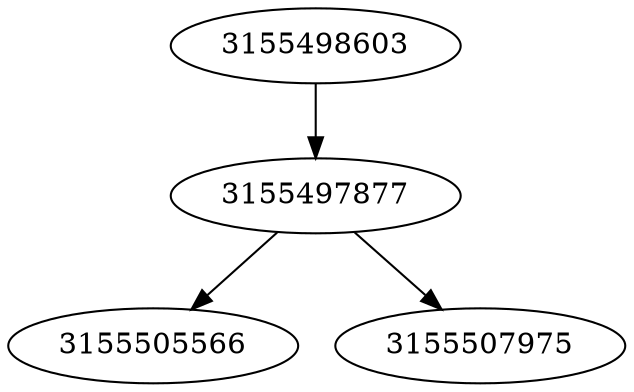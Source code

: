 strict digraph  {
3155498603;
3155497877;
3155505566;
3155507975;
3155498603 -> 3155497877;
3155497877 -> 3155505566;
3155497877 -> 3155507975;
}
